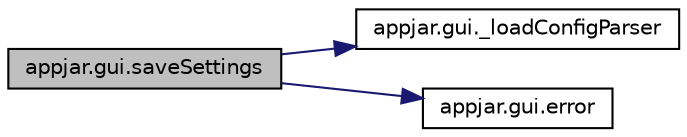 digraph "appjar.gui.saveSettings"
{
  edge [fontname="Helvetica",fontsize="10",labelfontname="Helvetica",labelfontsize="10"];
  node [fontname="Helvetica",fontsize="10",shape=record];
  rankdir="LR";
  Node1809 [label="appjar.gui.saveSettings",height=0.2,width=0.4,color="black", fillcolor="grey75", style="filled", fontcolor="black"];
  Node1809 -> Node1810 [color="midnightblue",fontsize="10",style="solid",fontname="Helvetica"];
  Node1810 [label="appjar.gui._loadConfigParser",height=0.2,width=0.4,color="black", fillcolor="white", style="filled",URL="$classappjar_1_1gui.html#a362d67d86fa2592c16203952dcf04ec9"];
  Node1809 -> Node1811 [color="midnightblue",fontsize="10",style="solid",fontname="Helvetica"];
  Node1811 [label="appjar.gui.error",height=0.2,width=0.4,color="black", fillcolor="white", style="filled",URL="$classappjar_1_1gui.html#ac310868eecf500d1570400b396793b87"];
}
